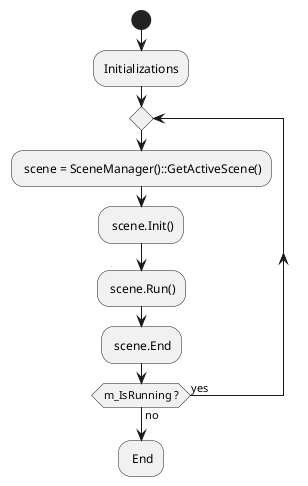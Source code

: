 @startuml Application

start

:Initializations;

repeat
  : scene = SceneManager()::GetActiveScene();
  : scene.Init();
  : scene.Run();
  : scene.End;
repeat while (m_IsRunning ?) is (yes) not (no)

  : End;

@enduml